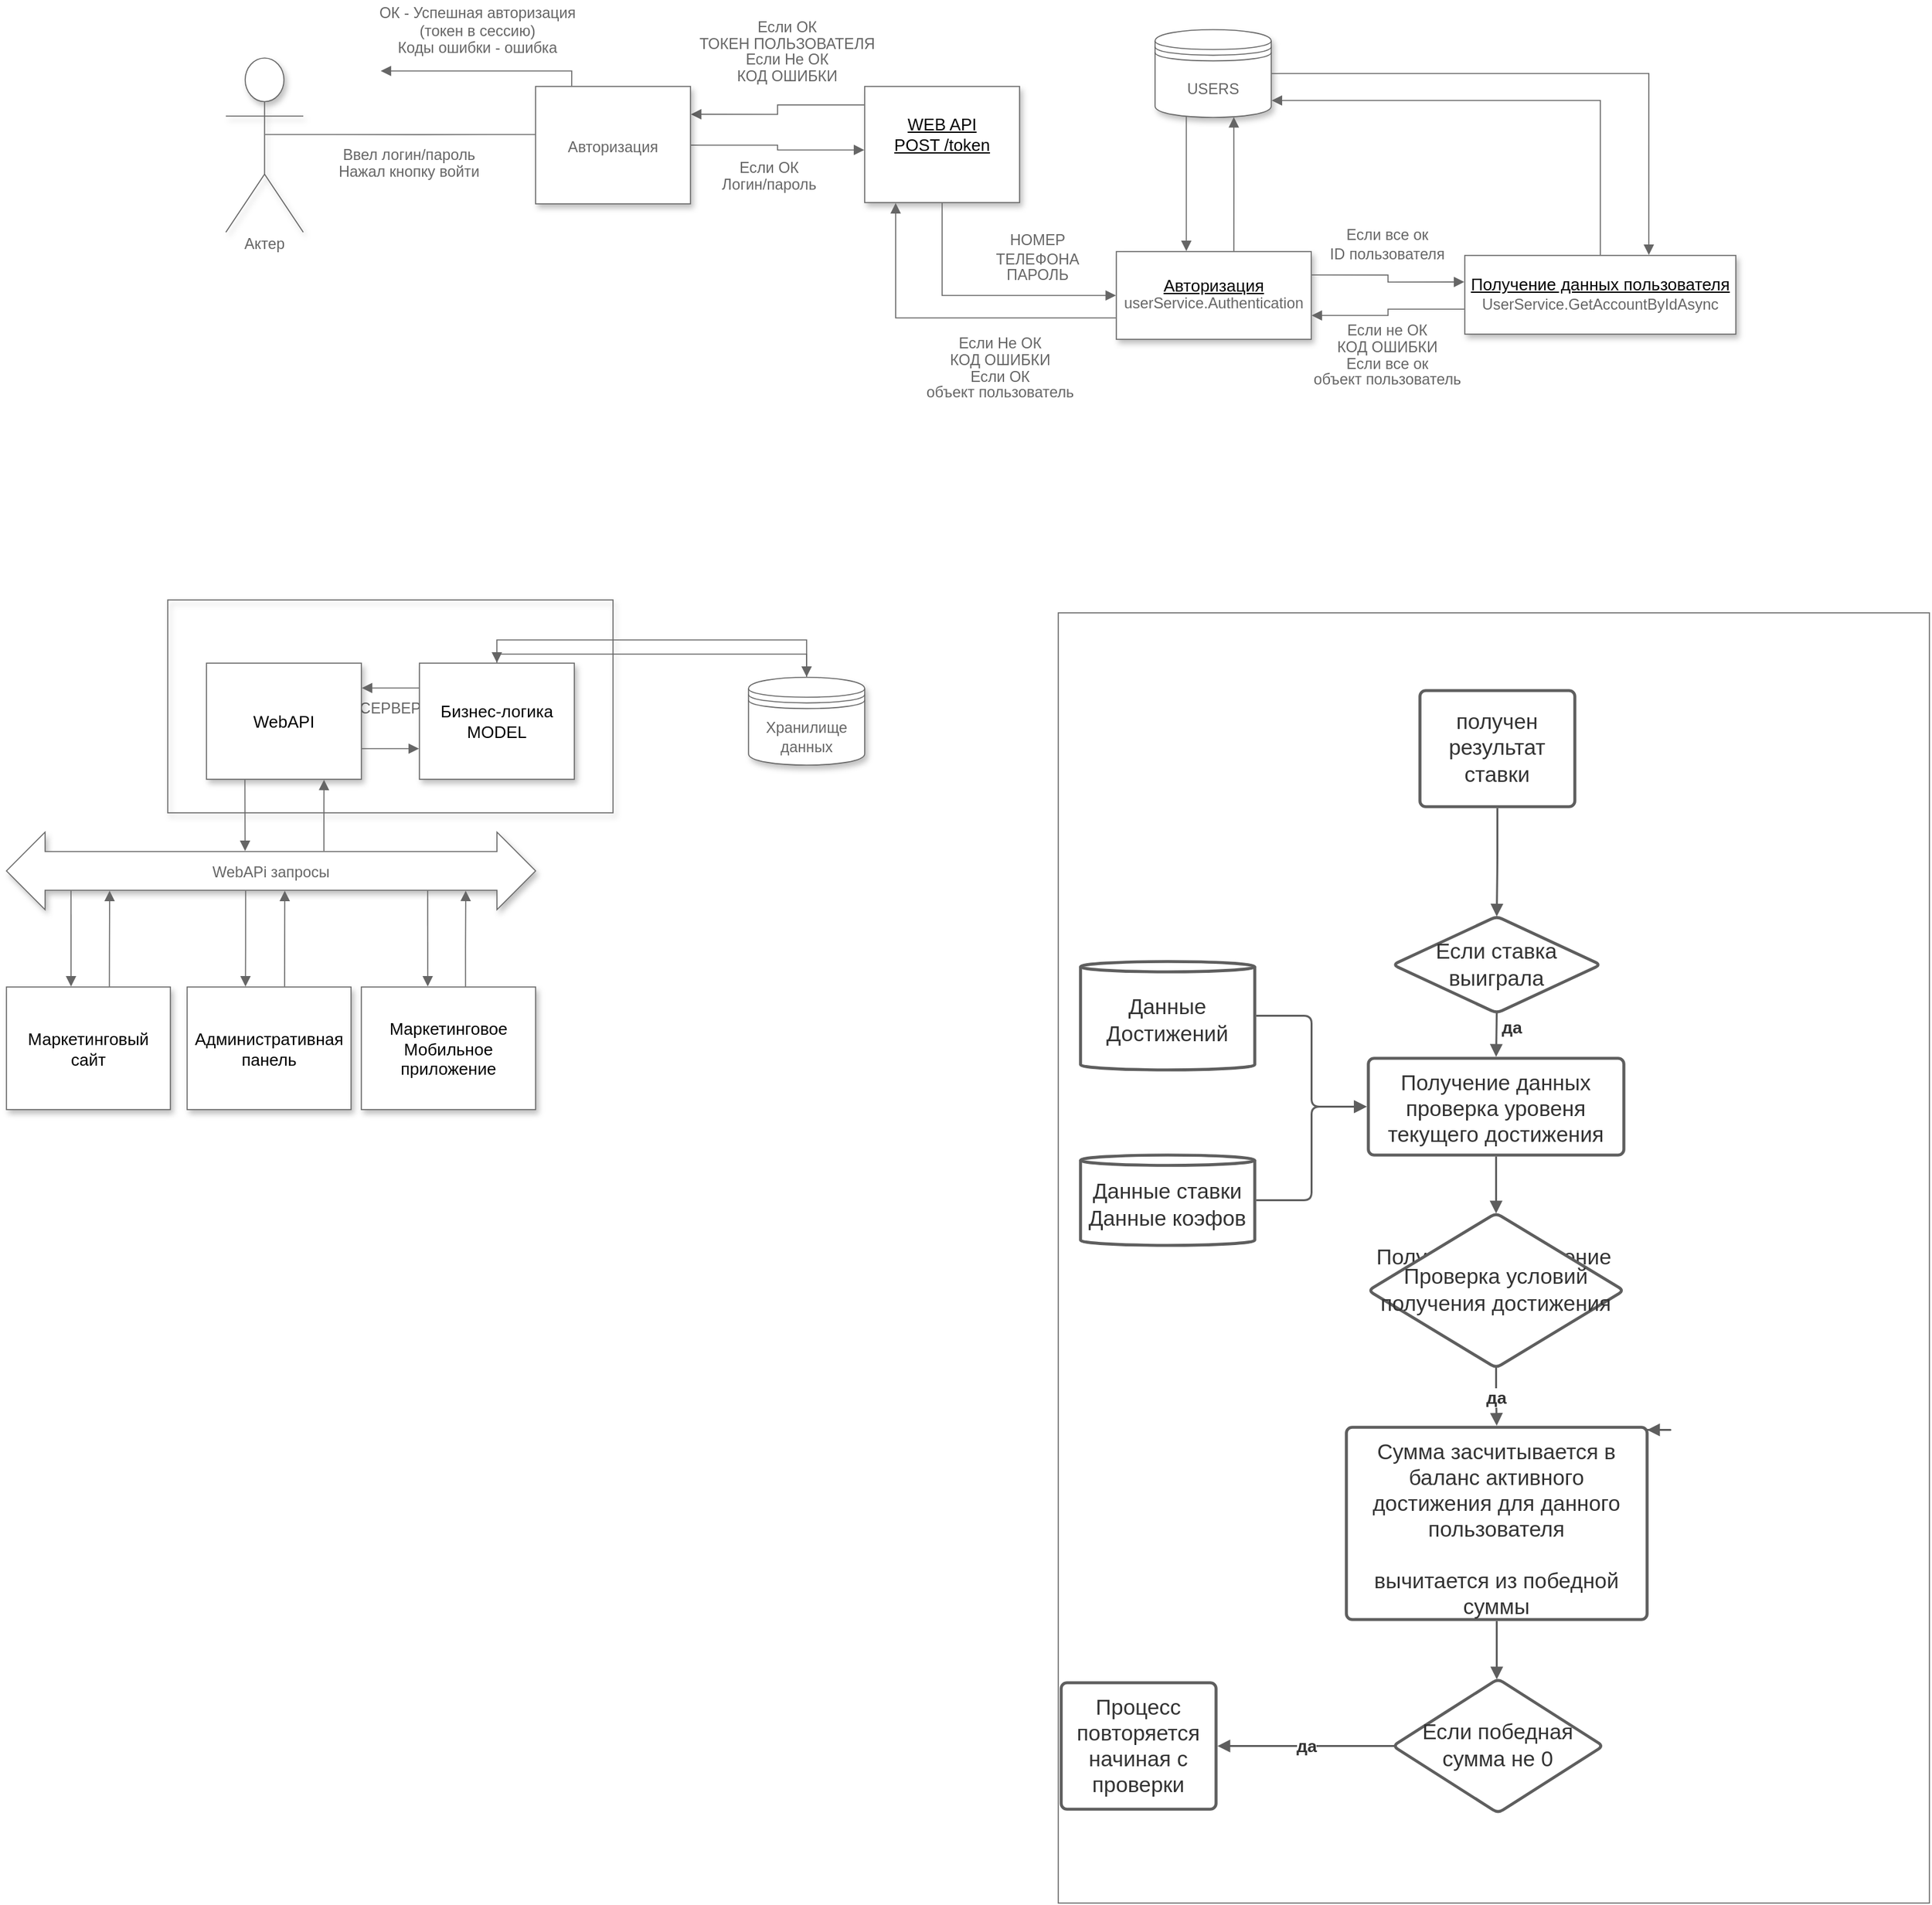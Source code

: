 <mxfile version="15.2.5" type="github">
  <diagram name="Page-1" id="e56a1550-8fbb-45ad-956c-1786394a9013">
    <mxGraphModel dx="3131" dy="2136" grid="1" gridSize="10" guides="1" tooltips="1" connect="1" arrows="1" fold="1" page="1" pageScale="1" pageWidth="1100" pageHeight="850" background="none" math="0" shadow="0">
      <root>
        <mxCell id="0" />
        <mxCell id="1" parent="0" />
        <UserObject label="&lt;div style=&quot;display: flex; justify-content: center; text-align: center; align-items: baseline; font-size: 0; line-height: 1.25;margin-left: 8.4px;margin-right: 8.4px;margin-top: 2.4px;margin-top: -2px;&quot;&gt;&lt;span&gt;&lt;span style=&quot;font-size:11.7px;color:#666666;&quot;&gt;Если Не ОК&#xa;&lt;/span&gt;&lt;/span&gt;&lt;/div&gt;&lt;div style=&quot;display: flex; justify-content: center; text-align: center; align-items: baseline; font-size: 0; line-height: 1.25;margin-left: 8.4px;margin-right: 8.4px;margin-top: 2.4px;margin-top: -2px;&quot;&gt;&lt;span&gt;&lt;span style=&quot;font-size:11.7px;color:#666666;&quot;&gt;КОД ОШИБКИ&#xa;&lt;/span&gt;&lt;/span&gt;&lt;/div&gt;&lt;div style=&quot;display: flex; justify-content: center; text-align: center; align-items: baseline; font-size: 0; line-height: 1.25;margin-left: 8.4px;margin-right: 8.4px;margin-top: 2.4px;margin-top: -2px;&quot;&gt;&lt;span&gt;&lt;span style=&quot;font-size:11.7px;color:#666666;&quot;&gt;Если ОК &#xa;&lt;/span&gt;&lt;/span&gt;&lt;/div&gt;&lt;div style=&quot;display: flex; justify-content: center; text-align: center; align-items: baseline; font-size: 0; line-height: 1.25;margin-left: 8.4px;margin-right: 8.4px;margin-top: 2.4px;margin-top: -2px;&quot;&gt;&lt;span&gt;&lt;span style=&quot;font-size:11.7px;color:#666666;&quot;&gt;объект пользователь&lt;/span&gt;&lt;/span&gt;&lt;/div&gt;" lucidchartObjectId="HlQ9ipftgWby" id="YhvCJjBzjVNLEgMiFSRw-1">
          <mxCell style="html=1;overflow=block;blockSpacing=1;whiteSpace=wrap;strokeColor=none;fillColor=none;whiteSpace=wrap;fontSize=13;spacing=0;strokeWidth=1.5;" vertex="1" parent="1">
            <mxGeometry x="15" y="-215" width="180" height="72" as="geometry" />
          </mxCell>
        </UserObject>
        <UserObject label="&lt;div style=&quot;display: flex; justify-content: center; text-align: center; align-items: baseline; font-size: 0; line-height: 1.25;margin-left: 8.4px;margin-right: 8.4px;margin-top: 2.4px;margin-top: -2px;&quot;&gt;&lt;span&gt;&lt;span style=&quot;font-size:11.7px;color:#666666;&quot;&gt;Если не ОК&#xa;&lt;/span&gt;&lt;/span&gt;&lt;/div&gt;&lt;div style=&quot;display: flex; justify-content: center; text-align: center; align-items: baseline; font-size: 0; line-height: 1.25;margin-left: 8.4px;margin-right: 8.4px;margin-top: 2.4px;margin-top: -2px;&quot;&gt;&lt;span&gt;&lt;span style=&quot;font-size:11.7px;color:#666666;&quot;&gt;КОД ОШИБКИ&#xa;&lt;/span&gt;&lt;/span&gt;&lt;/div&gt;&lt;div style=&quot;display: flex; justify-content: center; text-align: center; align-items: baseline; font-size: 0; line-height: 1.25;margin-left: 8.4px;margin-right: 8.4px;margin-top: 2.4px;margin-top: -2px;&quot;&gt;&lt;span&gt;&lt;span style=&quot;font-size:11.7px;color:#666666;&quot;&gt;Если все ок&#xa;&lt;/span&gt;&lt;/span&gt;&lt;/div&gt;&lt;div style=&quot;display: flex; justify-content: center; text-align: center; align-items: baseline; font-size: 0; line-height: 1.25;margin-left: 8.4px;margin-right: 8.4px;margin-top: 2.4px;margin-top: -2px;&quot;&gt;&lt;span&gt;&lt;span style=&quot;font-size:11.7px;color:#666666;&quot;&gt;объект пользователь&lt;/span&gt;&lt;/span&gt;&lt;/div&gt;" lucidchartObjectId="blQ9tQTyUcW0" id="YhvCJjBzjVNLEgMiFSRw-2">
          <mxCell style="html=1;overflow=block;blockSpacing=1;whiteSpace=wrap;strokeColor=none;fillColor=none;whiteSpace=wrap;fontSize=13;spacing=0;strokeWidth=1.5;" vertex="1" parent="1">
            <mxGeometry x="315" y="-225" width="180" height="72" as="geometry" />
          </mxCell>
        </UserObject>
        <UserObject label="&lt;div style=&quot;display: flex; justify-content: center; text-align: center; align-items: baseline; font-size: 0; line-height: 1.25;margin-left: 8.4px;margin-right: 8.4px;margin-top: 2.4px;margin-top: -2px;&quot;&gt;&lt;span&gt;&lt;span style=&quot;font-size:11.7px;color:#666666;&quot;&gt;НОМЕР ТЕЛЕФОНА&#xa;&lt;/span&gt;&lt;/span&gt;&lt;/div&gt;&lt;div style=&quot;display: flex; justify-content: center; text-align: center; align-items: baseline; font-size: 0; line-height: 1.25;margin-left: 8.4px;margin-right: 8.4px;margin-top: 2.4px;margin-top: -2px;&quot;&gt;&lt;span&gt;&lt;span style=&quot;font-size:11.7px;color:#666666;&quot;&gt;ПАРОЛЬ&lt;/span&gt;&lt;/span&gt;&lt;/div&gt;" lucidchartObjectId="JmQ9jNub2pzT" id="YhvCJjBzjVNLEgMiFSRw-3">
          <mxCell style="html=1;overflow=block;blockSpacing=1;whiteSpace=wrap;strokeColor=none;fillColor=none;whiteSpace=wrap;fontSize=13;spacing=0;strokeWidth=1.5;" vertex="1" parent="1">
            <mxGeometry x="73" y="-285" width="122" height="37" as="geometry" />
          </mxCell>
        </UserObject>
        <UserObject label="Если все ок&#xa;ID пользователя" lucidchartObjectId="~8P90rLl7rP_" id="YhvCJjBzjVNLEgMiFSRw-4">
          <mxCell style="html=1;overflow=block;blockSpacing=1;whiteSpace=wrap;strokeColor=none;fillColor=none;whiteSpace=wrap;fontSize=11.7;fontColor=#666666;align=center;spacingLeft=8.4;spacingRight=8.4;spacingTop=2.4;spacing=0;strokeWidth=1.5;" vertex="1" parent="1">
            <mxGeometry x="315" y="-300" width="180" height="45" as="geometry" />
          </mxCell>
        </UserObject>
        <UserObject label="&lt;div style=&quot;display: flex; justify-content: center; text-align: center; align-items: baseline; font-size: 0; line-height: 1.25;margin-left: 8.4px;margin-right: 8.4px;margin-top: 2.4px;margin-top: -2px;&quot;&gt;&lt;span&gt;&lt;span style=&quot;font-size:11.7px;color:#666666;&quot;&gt;Если ОК&#xa;&lt;/span&gt;&lt;/span&gt;&lt;/div&gt;&lt;div style=&quot;display: flex; justify-content: center; text-align: center; align-items: baseline; font-size: 0; line-height: 1.25;margin-left: 8.4px;margin-right: 8.4px;margin-top: 2.4px;margin-top: -2px;&quot;&gt;&lt;span&gt;&lt;span style=&quot;font-size:11.7px;color:#666666;&quot;&gt;Логин/пароль &lt;/span&gt;&lt;/span&gt;&lt;/div&gt;" lucidchartObjectId="JqQ9wArvGA-J" id="YhvCJjBzjVNLEgMiFSRw-5">
          <mxCell style="html=1;overflow=block;blockSpacing=1;whiteSpace=wrap;strokeColor=none;fillColor=none;whiteSpace=wrap;fontSize=13;spacing=0;strokeWidth=1.5;" vertex="1" parent="1">
            <mxGeometry x="-164" y="-351" width="180" height="45" as="geometry" />
          </mxCell>
        </UserObject>
        <UserObject label="&lt;div style=&quot;display: flex; justify-content: center; text-align: center; align-items: baseline; font-size: 0; line-height: 1.25;margin-left: 8.4px;margin-right: 8.4px;margin-top: 2.4px;margin-top: -2px;&quot;&gt;&lt;span&gt;&lt;span style=&quot;font-size:11.7px;color:#666666;&quot;&gt;Ввел логин/пароль&#xa;&lt;/span&gt;&lt;/span&gt;&lt;/div&gt;&lt;div style=&quot;display: flex; justify-content: center; text-align: center; align-items: baseline; font-size: 0; line-height: 1.25;margin-left: 8.4px;margin-right: 8.4px;margin-top: 2.4px;margin-top: -2px;&quot;&gt;&lt;span&gt;&lt;span style=&quot;font-size:11.7px;color:#666666;&quot;&gt;Нажал кнопку войти&lt;/span&gt;&lt;/span&gt;&lt;/div&gt;" lucidchartObjectId="0pQ90I7_PnZQ" id="YhvCJjBzjVNLEgMiFSRw-6">
          <mxCell style="html=1;overflow=block;blockSpacing=1;whiteSpace=wrap;strokeColor=none;fillColor=none;whiteSpace=wrap;fontSize=13;spacing=0;strokeWidth=1.5;" vertex="1" parent="1">
            <mxGeometry x="-443" y="-361" width="180" height="45" as="geometry" />
          </mxCell>
        </UserObject>
        <UserObject label="&lt;div style=&quot;display: flex; justify-content: center; text-align: center; align-items: baseline; font-size: 0; line-height: 1.25;margin-left: 8.4px;margin-right: 8.4px;margin-top: 2.4px;margin-top: -2px;&quot;&gt;&lt;span&gt;&lt;span style=&quot;font-size:11.7px;color:#666666;&quot;&gt;ОК - Успешная авторизация (токен в сессию)&#xa;&lt;/span&gt;&lt;/span&gt;&lt;/div&gt;&lt;div style=&quot;display: flex; justify-content: center; text-align: center; align-items: baseline; font-size: 0; line-height: 1.25;margin-left: 8.4px;margin-right: 8.4px;margin-top: 2.4px;margin-top: -2px;&quot;&gt;&lt;span&gt;&lt;span style=&quot;font-size:11.7px;color:#666666;&quot;&gt;Коды ошибки - ошибка &#xa;&lt;/span&gt;&lt;/span&gt;&lt;/div&gt;&lt;div style=&quot;display: flex; justify-content: center; text-align: center; align-items: baseline; font-size: 0; line-height: 1.25;margin-left: 8.4px;margin-right: 8.4px;margin-top: 2.4px;margin-top: -2px;&quot;&gt;&lt;span&gt;&lt;/span&gt;&lt;/div&gt;" lucidchartObjectId="orQ9M1kTqErf" id="YhvCJjBzjVNLEgMiFSRw-7">
          <mxCell style="html=1;overflow=block;blockSpacing=1;whiteSpace=wrap;strokeColor=none;fillColor=none;whiteSpace=wrap;fontSize=13;spacing=0;strokeWidth=1.5;" vertex="1" parent="1">
            <mxGeometry x="-390" y="-465" width="180" height="45" as="geometry" />
          </mxCell>
        </UserObject>
        <UserObject label="&lt;div style=&quot;display: flex; justify-content: center; text-align: center; align-items: baseline; font-size: 0; line-height: 1.25;margin-left: 8.4px;margin-right: 8.4px;margin-top: 2.4px;margin-top: -2px;&quot;&gt;&lt;span&gt;&lt;span style=&quot;font-size:11.7px;color:#666666;&quot;&gt;Если ОК&#xa;&lt;/span&gt;&lt;/span&gt;&lt;/div&gt;&lt;div style=&quot;display: flex; justify-content: center; text-align: center; align-items: baseline; font-size: 0; line-height: 1.25;margin-top: -2px;&quot;&gt;&lt;span&gt;&lt;span style=&quot;font-size:11.7px;color:#666666;&quot;&gt;ТОКЕН ПОЛЬЗОВАТЕЛЯ&#xa;&lt;/span&gt;&lt;/span&gt;&lt;/div&gt;&lt;div style=&quot;display: flex; justify-content: center; text-align: center; align-items: baseline; font-size: 0; line-height: 1.25;margin-left: 8.4px;margin-right: 8.4px;margin-top: 2.4px;margin-top: -2px;&quot;&gt;&lt;span&gt;&lt;span style=&quot;font-size:11.7px;color:#666666;&quot;&gt;Если Не ОК&#xa;&lt;/span&gt;&lt;/span&gt;&lt;/div&gt;&lt;div style=&quot;display: flex; justify-content: center; text-align: center; align-items: baseline; font-size: 0; line-height: 1.25;margin-left: 8.4px;margin-right: 8.4px;margin-top: 2.4px;margin-top: -2px;&quot;&gt;&lt;span&gt;&lt;span style=&quot;font-size:11.7px;color:#666666;&quot;&gt;КОД ОШИБКИ&lt;/span&gt;&lt;/span&gt;&lt;/div&gt;" lucidchartObjectId="6nQ9CYhe8kuj" id="YhvCJjBzjVNLEgMiFSRw-8">
          <mxCell style="html=1;overflow=block;blockSpacing=1;whiteSpace=wrap;strokeColor=none;fillColor=none;whiteSpace=wrap;fontSize=13;spacing=0;strokeWidth=1.5;" vertex="1" parent="1">
            <mxGeometry x="-150" y="-450" width="180" height="45" as="geometry" />
          </mxCell>
        </UserObject>
        <UserObject label="WEB API&#xa;POST /token&#xa;" lucidchartObjectId="U0O93M48.a1t" id="YhvCJjBzjVNLEgMiFSRw-9">
          <mxCell style="html=1;overflow=block;blockSpacing=1;whiteSpace=wrap;;whiteSpace=wrap;fontSize=13;fontStyle=4;spacing=3.8;strokeColor=#666666;strokeOpacity=100;fillOpacity=100;shadow=1;fillColor=#ffffff;strokeWidth=0.8;" vertex="1" parent="1">
            <mxGeometry y="-398" width="120" height="90" as="geometry" />
          </mxCell>
        </UserObject>
        <UserObject label="&lt;div style=&quot;display: flex; justify-content: center; text-align: center; align-items: baseline; font-size: 0; line-height: 1.25;margin-top: -2px;&quot;&gt;&lt;span&gt;&lt;span style=&quot;font-size:13px;text-decoration: underline;&quot;&gt;Авторизация&#xa;&lt;/span&gt;&lt;/span&gt;&lt;/div&gt;&lt;div style=&quot;display: flex; justify-content: center; text-align: center; align-items: baseline; font-size: 0; line-height: 1.25;margin-left: 8.4px;margin-right: 8.4px;margin-top: 2.4px;margin-top: -2px;&quot;&gt;&lt;span&gt;&lt;span style=&quot;font-size:11.7px;color:#666666;&quot;&gt;userService.Authentication&lt;/span&gt;&lt;/span&gt;&lt;/div&gt;" lucidchartObjectId="00O9CokYENJG" id="YhvCJjBzjVNLEgMiFSRw-10">
          <mxCell style="html=1;overflow=block;blockSpacing=1;whiteSpace=wrap;;whiteSpace=wrap;fontSize=13;spacing=3.8;strokeColor=#666666;strokeOpacity=100;fillOpacity=100;shadow=1;fillColor=#ffffff;strokeWidth=0.8;" vertex="1" parent="1">
            <mxGeometry x="195" y="-270" width="151" height="68" as="geometry" />
          </mxCell>
        </UserObject>
        <UserObject label="&lt;div style=&quot;display: flex; justify-content: center; text-align: center; align-items: baseline; font-size: 0; line-height: 1.25;margin-top: -2px;&quot;&gt;&lt;span&gt;&lt;span style=&quot;font-size:13px;text-decoration: underline;&quot;&gt;Получение данных пользователя&#xa;&lt;/span&gt;&lt;span style=&quot;font-size:11.7px;color:#666666;&quot;&gt;UserService.GetAccountByIdAsync&lt;/span&gt;&lt;/span&gt;&lt;/div&gt;" lucidchartObjectId="90O9BHYe4tX_" id="YhvCJjBzjVNLEgMiFSRw-11">
          <mxCell style="html=1;overflow=block;blockSpacing=1;whiteSpace=wrap;;whiteSpace=wrap;fontSize=13;spacing=3.8;strokeColor=#666666;strokeOpacity=100;fillOpacity=100;shadow=1;fillColor=#ffffff;strokeWidth=0.8;" vertex="1" parent="1">
            <mxGeometry x="465" y="-267" width="210" height="61" as="geometry" />
          </mxCell>
        </UserObject>
        <UserObject label="USERS" lucidchartObjectId="f1O9dfffWRZV" id="YhvCJjBzjVNLEgMiFSRw-12">
          <mxCell style="html=1;overflow=block;blockSpacing=1;whiteSpace=wrap;shape=datastore;whiteSpace=wrap;fontSize=11.7;fontColor=#666666;align=center;spacingLeft=8.4;spacingRight=8.4;spacingTop=2.4;spacing=0;strokeColor=#666666;strokeOpacity=100;fillOpacity=100;shadow=1;fillColor=#ffffff;strokeWidth=0.8;" vertex="1" parent="1">
            <mxGeometry x="225" y="-442" width="90" height="68" as="geometry" />
          </mxCell>
        </UserObject>
        <UserObject label="" lucidchartObjectId="C1O90y_UgVEB" id="YhvCJjBzjVNLEgMiFSRw-13">
          <mxCell style="html=1;jettySize=18;whiteSpace=wrap;overflow=block;blockSpacing=1;fontSize=13;strokeColor=#666666;strokeOpacity=100;strokeWidth=0.8;rounded=1;arcSize=0;edgeStyle=orthogonalEdgeStyle;startArrow=block;startFill=1;;endArrow=none;;exitX=-0.003;exitY=0.547;exitPerimeter=0;entryX=1.003;entryY=0.5;entryPerimeter=0;" edge="1" parent="1" source="YhvCJjBzjVNLEgMiFSRw-9" target="YhvCJjBzjVNLEgMiFSRw-16">
            <mxGeometry width="100" height="100" relative="1" as="geometry">
              <Array as="points" />
            </mxGeometry>
          </mxCell>
        </UserObject>
        <UserObject label="" lucidchartObjectId="a2O9_BN1np-w" id="YhvCJjBzjVNLEgMiFSRw-14">
          <mxCell style="html=1;jettySize=18;whiteSpace=wrap;overflow=block;blockSpacing=1;fontSize=13;strokeColor=#666666;strokeOpacity=100;strokeWidth=0.8;rounded=1;arcSize=0;edgeStyle=orthogonalEdgeStyle;startArrow=none;;endArrow=block;endFill=1;;exitX=-0.002;exitY=0.756;exitPerimeter=0;entryX=0.2;entryY=1.004;entryPerimeter=0;" edge="1" parent="1" source="YhvCJjBzjVNLEgMiFSRw-10" target="YhvCJjBzjVNLEgMiFSRw-9">
            <mxGeometry width="100" height="100" relative="1" as="geometry">
              <Array as="points" />
            </mxGeometry>
          </mxCell>
        </UserObject>
        <UserObject label="" lucidchartObjectId="c2O9wPCn3.TM" id="YhvCJjBzjVNLEgMiFSRw-15">
          <mxCell style="html=1;jettySize=18;whiteSpace=wrap;overflow=block;blockSpacing=1;fontSize=13;strokeColor=#666666;strokeOpacity=100;strokeWidth=0.8;rounded=1;arcSize=0;edgeStyle=orthogonalEdgeStyle;startArrow=none;;endArrow=block;endFill=1;;exitX=-0.003;exitY=0.159;exitPerimeter=0;entryX=1.003;entryY=0.237;entryPerimeter=0;" edge="1" parent="1" source="YhvCJjBzjVNLEgMiFSRw-9" target="YhvCJjBzjVNLEgMiFSRw-16">
            <mxGeometry width="100" height="100" relative="1" as="geometry">
              <Array as="points" />
            </mxGeometry>
          </mxCell>
        </UserObject>
        <mxCell id="YhvCJjBzjVNLEgMiFSRw-16" value="Авторизация" style="html=1;overflow=block;blockSpacing=1;whiteSpace=wrap;align=center;whiteSpace=wrap;fontSize=11.7;fontColor=#666666;align=center;spacingLeft=8.4;spacingRight=8.4;spacingTop=2.4;whiteSpace=wrap;spacing=0;strokeColor=#666666;strokeOpacity=100;fillOpacity=100;shadow=1;fillColor=#ffffff;strokeWidth=0.8;" vertex="1" parent="1">
          <mxGeometry x="-255" y="-398" width="120" height="91" as="geometry" />
        </mxCell>
        <UserObject label="Актер" lucidchartObjectId="t2O9qo1.KGfO" id="YhvCJjBzjVNLEgMiFSRw-17">
          <mxCell style="html=1;overflow=block;blockSpacing=1;whiteSpace=wrap;shape=umlActor;labelPosition=center;verticalLabelPosition=bottom;verticalAlign=top;whiteSpace=nowrap;whiteSpace=wrap;fontSize=11.7;fontColor=#666666;align=center;spacingLeft=8.4;spacingRight=8.4;spacingTop=2.4;spacing=0;strokeColor=#666666;strokeOpacity=100;fillOpacity=100;shadow=1;fillColor=#ffffff;strokeWidth=0.8;" vertex="1" parent="1">
            <mxGeometry x="-495" y="-420" width="60" height="135" as="geometry" />
          </mxCell>
        </UserObject>
        <UserObject label="" lucidchartObjectId="v2O93ubhR-aW" id="YhvCJjBzjVNLEgMiFSRw-18">
          <mxCell style="html=1;jettySize=18;whiteSpace=wrap;overflow=block;blockSpacing=1;fontSize=13;strokeColor=#666666;strokeOpacity=100;strokeWidth=0.8;rounded=1;arcSize=0;edgeStyle=orthogonalEdgeStyle;startArrow=none;;endArrow=none;;exitX=0.506;exitY=0.439;exitPerimeter=0;entryX=-0.003;entryY=0.409;entryPerimeter=0;" edge="1" parent="1" source="YhvCJjBzjVNLEgMiFSRw-17" target="YhvCJjBzjVNLEgMiFSRw-16">
            <mxGeometry width="100" height="100" relative="1" as="geometry">
              <Array as="points" />
            </mxGeometry>
          </mxCell>
        </UserObject>
        <UserObject label="" lucidchartObjectId="~7P9BcUDcR.v" id="YhvCJjBzjVNLEgMiFSRw-19">
          <mxCell style="html=1;jettySize=18;whiteSpace=wrap;overflow=block;blockSpacing=1;fontSize=13;strokeColor=#666666;strokeOpacity=100;strokeWidth=0.8;rounded=1;arcSize=0;edgeStyle=orthogonalEdgeStyle;startArrow=none;;endArrow=block;endFill=1;;exitX=1.002;exitY=0.267;exitPerimeter=0;entryX=-0.002;entryY=0.337;entryPerimeter=0;" edge="1" parent="1" source="YhvCJjBzjVNLEgMiFSRw-10" target="YhvCJjBzjVNLEgMiFSRw-11">
            <mxGeometry width="100" height="100" relative="1" as="geometry">
              <Array as="points" />
            </mxGeometry>
          </mxCell>
        </UserObject>
        <UserObject label="" lucidchartObjectId="6kQ92vz81Jxd" id="YhvCJjBzjVNLEgMiFSRw-20">
          <mxCell style="html=1;jettySize=18;whiteSpace=wrap;overflow=block;blockSpacing=1;fontSize=13;strokeColor=#666666;strokeOpacity=100;strokeWidth=0.8;rounded=1;arcSize=0;edgeStyle=orthogonalEdgeStyle;startArrow=none;;endArrow=block;endFill=1;;exitX=-0.002;exitY=0.682;exitPerimeter=0;entryX=1.002;entryY=0.728;entryPerimeter=0;" edge="1" parent="1" source="YhvCJjBzjVNLEgMiFSRw-11" target="YhvCJjBzjVNLEgMiFSRw-10">
            <mxGeometry width="100" height="100" relative="1" as="geometry">
              <Array as="points" />
            </mxGeometry>
          </mxCell>
        </UserObject>
        <UserObject label="" lucidchartObjectId="jnQ9_9ecCXIc" id="YhvCJjBzjVNLEgMiFSRw-21">
          <mxCell style="html=1;jettySize=18;whiteSpace=wrap;overflow=block;blockSpacing=1;fontSize=13;strokeColor=#666666;strokeOpacity=100;strokeWidth=0.8;rounded=1;arcSize=0;edgeStyle=orthogonalEdgeStyle;startArrow=none;;endArrow=block;endFill=1;;exitX=0.5;exitY=1.004;exitPerimeter=0;entryX=-0.002;entryY=0.5;entryPerimeter=0;" edge="1" parent="1" source="YhvCJjBzjVNLEgMiFSRw-9" target="YhvCJjBzjVNLEgMiFSRw-10">
            <mxGeometry width="100" height="100" relative="1" as="geometry">
              <Array as="points" />
            </mxGeometry>
          </mxCell>
        </UserObject>
        <UserObject label="" lucidchartObjectId="unQ9Vbs9OV~y" id="YhvCJjBzjVNLEgMiFSRw-22">
          <mxCell style="html=1;jettySize=18;whiteSpace=wrap;overflow=block;blockSpacing=1;fontSize=13;strokeColor=#666666;strokeOpacity=100;strokeWidth=0.8;rounded=1;arcSize=0;edgeStyle=orthogonalEdgeStyle;startArrow=none;;endArrow=block;endFill=1;;exitX=0.603;exitY=-0.006;exitPerimeter=0;entryX=0.678;entryY=0.996;entryPerimeter=0;" edge="1" parent="1" source="YhvCJjBzjVNLEgMiFSRw-10" target="YhvCJjBzjVNLEgMiFSRw-12">
            <mxGeometry width="100" height="100" relative="1" as="geometry">
              <Array as="points" />
            </mxGeometry>
          </mxCell>
        </UserObject>
        <UserObject label="" lucidchartObjectId="wnQ9dipaXpbl" id="YhvCJjBzjVNLEgMiFSRw-23">
          <mxCell style="html=1;jettySize=18;whiteSpace=wrap;overflow=block;blockSpacing=1;fontSize=13;strokeColor=#666666;strokeOpacity=100;strokeWidth=0.8;rounded=1;arcSize=0;edgeStyle=orthogonalEdgeStyle;startArrow=none;;endArrow=block;endFill=1;;exitX=0.269;exitY=0.99;exitPerimeter=0;entryX=0.359;entryY=-0.006;entryPerimeter=0;" edge="1" parent="1" source="YhvCJjBzjVNLEgMiFSRw-12" target="YhvCJjBzjVNLEgMiFSRw-10">
            <mxGeometry width="100" height="100" relative="1" as="geometry">
              <Array as="points" />
            </mxGeometry>
          </mxCell>
        </UserObject>
        <UserObject label="" lucidchartObjectId="4qQ9gP.ru7lR" id="YhvCJjBzjVNLEgMiFSRw-24">
          <mxCell style="html=1;jettySize=18;whiteSpace=wrap;overflow=block;blockSpacing=1;fontSize=13;strokeColor=#666666;strokeOpacity=100;strokeWidth=0.8;rounded=1;arcSize=0;edgeStyle=orthogonalEdgeStyle;startArrow=none;;endArrow=block;endFill=1;;exitX=0.233;exitY=-0.004;exitPerimeter=0;" edge="1" parent="1" source="YhvCJjBzjVNLEgMiFSRw-16">
            <mxGeometry width="100" height="100" relative="1" as="geometry">
              <Array as="points">
                <mxPoint x="-227" y="-410" />
                <mxPoint x="-375" y="-410" />
              </Array>
              <mxPoint x="-375" y="-410" as="targetPoint" />
            </mxGeometry>
          </mxCell>
        </UserObject>
        <UserObject label="" lucidchartObjectId="GwQ9v53DBWJ8" id="YhvCJjBzjVNLEgMiFSRw-25">
          <mxCell style="html=1;jettySize=18;whiteSpace=wrap;overflow=block;blockSpacing=1;fontSize=13;strokeColor=#666666;strokeOpacity=100;strokeWidth=0.8;rounded=1;arcSize=0;edgeStyle=orthogonalEdgeStyle;startArrow=none;;endArrow=block;endFill=1;;exitX=0.5;exitY=-0.006;exitPerimeter=0;entryX=1.004;entryY=0.807;entryPerimeter=0;" edge="1" parent="1" source="YhvCJjBzjVNLEgMiFSRw-11" target="YhvCJjBzjVNLEgMiFSRw-12">
            <mxGeometry width="100" height="100" relative="1" as="geometry">
              <Array as="points" />
            </mxGeometry>
          </mxCell>
        </UserObject>
        <UserObject label="" lucidchartObjectId="JwQ96zxoqP0w" id="YhvCJjBzjVNLEgMiFSRw-26">
          <mxCell style="html=1;jettySize=18;whiteSpace=wrap;overflow=block;blockSpacing=1;fontSize=13;strokeColor=#666666;strokeOpacity=100;strokeWidth=0.8;rounded=1;arcSize=0;edgeStyle=orthogonalEdgeStyle;startArrow=none;;endArrow=block;endFill=1;;exitX=1.004;exitY=0.5;exitPerimeter=0;entryX=0.679;entryY=-0.006;entryPerimeter=0;" edge="1" parent="1" source="YhvCJjBzjVNLEgMiFSRw-12" target="YhvCJjBzjVNLEgMiFSRw-11">
            <mxGeometry width="100" height="100" relative="1" as="geometry">
              <Array as="points" />
            </mxGeometry>
          </mxCell>
        </UserObject>
        <UserObject label="СЕРВЕР" lucidchartObjectId="Gu18xkAL6H_H" id="YhvCJjBzjVNLEgMiFSRw-27">
          <mxCell style="html=1;overflow=block;blockSpacing=1;whiteSpace=wrap;whiteSpace=wrap;fontSize=11.7;fontColor=#666666;align=center;spacingLeft=8.4;spacingRight=8.4;spacingTop=2.4;spacing=0;strokeColor=#666666;strokeOpacity=100;fillOpacity=0;shadow=1;fillColor=#000000;strokeWidth=0.8;" vertex="1" parent="1">
            <mxGeometry x="-540" width="345" height="165" as="geometry" />
          </mxCell>
        </UserObject>
        <UserObject label="Хранилище данных" lucidchartObjectId=".s188MCXVXkh" id="YhvCJjBzjVNLEgMiFSRw-28">
          <mxCell style="html=1;overflow=block;blockSpacing=1;whiteSpace=wrap;shape=datastore;whiteSpace=wrap;fontSize=11.7;fontColor=#666666;align=center;spacingLeft=8.4;spacingRight=8.4;spacingTop=2.4;spacing=0;strokeColor=#666666;strokeOpacity=100;fillOpacity=100;shadow=1;fillColor=#ffffff;strokeWidth=0.8;" vertex="1" parent="1">
            <mxGeometry x="-90" y="60" width="90" height="68" as="geometry" />
          </mxCell>
        </UserObject>
        <mxCell id="YhvCJjBzjVNLEgMiFSRw-29" value="Бизнес-логика&#xa;MODEL" style="html=1;overflow=block;blockSpacing=1;whiteSpace=wrap;whiteSpace=wrap;fontSize=13;whiteSpace=wrap;spacing=3.8;strokeColor=#666666;strokeOpacity=100;fillOpacity=100;shadow=1;fillColor=#ffffff;strokeWidth=0.8;" vertex="1" parent="1">
          <mxGeometry x="-345" y="49" width="120" height="90" as="geometry" />
        </mxCell>
        <mxCell id="YhvCJjBzjVNLEgMiFSRw-30" value="WebAPI" style="html=1;overflow=block;blockSpacing=1;whiteSpace=wrap;whiteSpace=wrap;fontSize=13;whiteSpace=wrap;spacing=3.8;strokeColor=#666666;strokeOpacity=100;fillOpacity=100;shadow=1;fillColor=#ffffff;strokeWidth=0.8;" vertex="1" parent="1">
          <mxGeometry x="-510" y="49" width="120" height="90" as="geometry" />
        </mxCell>
        <UserObject label="" lucidchartObjectId="Tt182S_HQzhn" id="YhvCJjBzjVNLEgMiFSRw-31">
          <mxCell style="html=1;jettySize=18;whiteSpace=wrap;fontSize=13;strokeColor=#666666;strokeOpacity=100;strokeWidth=0.8;rounded=1;arcSize=0;edgeStyle=orthogonalEdgeStyle;startArrow=none;;endArrow=block;endFill=1;;exitX=-0.003;exitY=0.214;exitPerimeter=0;entryX=1.003;entryY=0.214;entryPerimeter=0;" edge="1" parent="1" source="YhvCJjBzjVNLEgMiFSRw-29" target="YhvCJjBzjVNLEgMiFSRw-30">
            <mxGeometry width="100" height="100" relative="1" as="geometry">
              <Array as="points" />
            </mxGeometry>
          </mxCell>
        </UserObject>
        <UserObject label="" lucidchartObjectId="Vt18ttf8H-t2" id="YhvCJjBzjVNLEgMiFSRw-32">
          <mxCell style="html=1;jettySize=18;whiteSpace=wrap;fontSize=13;strokeColor=#666666;strokeOpacity=100;strokeWidth=0.8;rounded=1;arcSize=0;edgeStyle=orthogonalEdgeStyle;startArrow=none;;endArrow=block;endFill=1;;exitX=1.003;exitY=0.736;exitPerimeter=0;entryX=-0.003;entryY=0.736;entryPerimeter=0;" edge="1" parent="1" source="YhvCJjBzjVNLEgMiFSRw-30" target="YhvCJjBzjVNLEgMiFSRw-29">
            <mxGeometry width="100" height="100" relative="1" as="geometry">
              <Array as="points" />
            </mxGeometry>
          </mxCell>
        </UserObject>
        <UserObject label="" lucidchartObjectId="Zt182muVImyx" id="YhvCJjBzjVNLEgMiFSRw-33">
          <mxCell style="html=1;jettySize=18;whiteSpace=wrap;fontSize=13;strokeColor=#666666;strokeOpacity=100;strokeWidth=0.8;rounded=1;arcSize=0;edgeStyle=orthogonalEdgeStyle;startArrow=none;;endArrow=block;endFill=1;;exitX=0.5;exitY=-0.004;exitPerimeter=0;entryX=0.5;entryY=-0.006;entryPerimeter=0;" edge="1" parent="1" source="YhvCJjBzjVNLEgMiFSRw-29" target="YhvCJjBzjVNLEgMiFSRw-28">
            <mxGeometry width="100" height="100" relative="1" as="geometry">
              <Array as="points" />
            </mxGeometry>
          </mxCell>
        </UserObject>
        <mxCell id="YhvCJjBzjVNLEgMiFSRw-34" value="Маркетинговый сайт" style="html=1;overflow=block;blockSpacing=1;whiteSpace=wrap;whiteSpace=wrap;fontSize=13;whiteSpace=wrap;spacing=3.8;strokeColor=#666666;strokeOpacity=100;fillOpacity=100;shadow=1;fillColor=#ffffff;strokeWidth=0.8;" vertex="1" parent="1">
          <mxGeometry x="-665" y="300" width="127" height="95" as="geometry" />
        </mxCell>
        <mxCell id="YhvCJjBzjVNLEgMiFSRw-35" value="Маркетинговое Мобильное приложение" style="html=1;overflow=block;blockSpacing=1;whiteSpace=wrap;whiteSpace=wrap;fontSize=13;whiteSpace=wrap;spacing=3.8;strokeColor=#666666;strokeOpacity=100;fillOpacity=100;shadow=1;fillColor=#ffffff;strokeWidth=0.8;" vertex="1" parent="1">
          <mxGeometry x="-390" y="300" width="135" height="95" as="geometry" />
        </mxCell>
        <mxCell id="YhvCJjBzjVNLEgMiFSRw-36" value="WebAPi запросы" style="shape=doubleArrow;arrowWidth=0.5;arrowSize=0.073;whiteSpace=wrap;fontSize=11.7;fontColor=#666666;align=center;spacingLeft=8.4;spacingRight=8.4;spacingTop=2.4;spacing=3.8;strokeColor=#666666;strokeOpacity=100;fillOpacity=100;shadow=1;fillColor=#ffffff;strokeWidth=0.8;html=1;" vertex="1" parent="1">
          <mxGeometry x="-665" y="180" width="410" height="60" as="geometry" />
        </mxCell>
        <UserObject label="" lucidchartObjectId="Ox18hifj5AkI" id="YhvCJjBzjVNLEgMiFSRw-37">
          <mxCell style="html=1;jettySize=18;whiteSpace=wrap;fontSize=13;strokeColor=#666666;strokeOpacity=100;strokeWidth=0.8;rounded=1;arcSize=0;edgeStyle=orthogonalEdgeStyle;startArrow=none;;endArrow=block;endFill=1;;exitX=0.5;exitY=-0.006;exitPerimeter=0;entryX=0.5;entryY=-0.004;entryPerimeter=0;" edge="1" parent="1" source="YhvCJjBzjVNLEgMiFSRw-28" target="YhvCJjBzjVNLEgMiFSRw-29">
            <mxGeometry width="100" height="100" relative="1" as="geometry">
              <Array as="points" />
            </mxGeometry>
          </mxCell>
        </UserObject>
        <mxCell id="YhvCJjBzjVNLEgMiFSRw-38" value="Административная панель" style="html=1;overflow=block;blockSpacing=1;whiteSpace=wrap;whiteSpace=wrap;fontSize=13;whiteSpace=wrap;spacing=3.8;strokeColor=#666666;strokeOpacity=100;fillOpacity=100;shadow=1;fillColor=#ffffff;strokeWidth=0.8;" vertex="1" parent="1">
          <mxGeometry x="-525" y="300" width="127" height="95" as="geometry" />
        </mxCell>
        <UserObject label="" lucidchartObjectId="QC89zRkJxoIs" id="YhvCJjBzjVNLEgMiFSRw-39">
          <mxCell style="html=1;jettySize=18;whiteSpace=wrap;fontSize=13;strokeColor=#666666;strokeOpacity=100;strokeWidth=0.8;rounded=1;arcSize=0;edgeStyle=orthogonalEdgeStyle;startArrow=none;;endArrow=block;endFill=1;;exitX=0.248;exitY=1.004;exitPerimeter=0;entryX=0.451;entryY=0.244;entryPerimeter=0;" edge="1" parent="1" source="YhvCJjBzjVNLEgMiFSRw-30" target="YhvCJjBzjVNLEgMiFSRw-36">
            <mxGeometry width="100" height="100" relative="1" as="geometry">
              <Array as="points" />
            </mxGeometry>
          </mxCell>
        </UserObject>
        <UserObject label="" lucidchartObjectId="YC89zsZXSlgL" id="YhvCJjBzjVNLEgMiFSRw-40">
          <mxCell style="html=1;jettySize=18;whiteSpace=wrap;fontSize=13;strokeColor=#666666;strokeOpacity=100;strokeWidth=0.8;rounded=1;arcSize=0;edgeStyle=orthogonalEdgeStyle;startArrow=none;;endArrow=block;endFill=1;;exitX=0.6;exitY=0.244;exitPerimeter=0;entryX=0.759;entryY=1.004;entryPerimeter=0;" edge="1" parent="1" source="YhvCJjBzjVNLEgMiFSRw-36" target="YhvCJjBzjVNLEgMiFSRw-30">
            <mxGeometry width="100" height="100" relative="1" as="geometry">
              <Array as="points" />
            </mxGeometry>
          </mxCell>
        </UserObject>
        <UserObject label="" lucidchartObjectId="3C8968DaWsJ3" id="YhvCJjBzjVNLEgMiFSRw-41">
          <mxCell style="html=1;jettySize=18;whiteSpace=wrap;fontSize=13;strokeColor=#666666;strokeOpacity=100;strokeWidth=0.8;rounded=1;arcSize=0;edgeStyle=orthogonalEdgeStyle;startArrow=none;;endArrow=block;endFill=1;;exitX=0.122;exitY=0.756;exitPerimeter=0;entryX=0.394;entryY=-0.004;entryPerimeter=0;" edge="1" parent="1" source="YhvCJjBzjVNLEgMiFSRw-36" target="YhvCJjBzjVNLEgMiFSRw-34">
            <mxGeometry width="100" height="100" relative="1" as="geometry">
              <Array as="points" />
            </mxGeometry>
          </mxCell>
        </UserObject>
        <UserObject label="" lucidchartObjectId="5C89WI2ohg-J" id="YhvCJjBzjVNLEgMiFSRw-42">
          <mxCell style="html=1;jettySize=18;whiteSpace=wrap;fontSize=13;strokeColor=#666666;strokeOpacity=100;strokeWidth=0.8;rounded=1;arcSize=0;edgeStyle=orthogonalEdgeStyle;startArrow=none;;endArrow=block;endFill=1;;exitX=0.628;exitY=-0.004;exitPerimeter=0;entryX=0.195;entryY=0.756;entryPerimeter=0;" edge="1" parent="1" source="YhvCJjBzjVNLEgMiFSRw-34" target="YhvCJjBzjVNLEgMiFSRw-36">
            <mxGeometry width="100" height="100" relative="1" as="geometry">
              <Array as="points" />
            </mxGeometry>
          </mxCell>
        </UserObject>
        <UserObject label="" lucidchartObjectId="9C89RnBDm7GY" id="YhvCJjBzjVNLEgMiFSRw-43">
          <mxCell style="html=1;jettySize=18;whiteSpace=wrap;fontSize=13;strokeColor=#666666;strokeOpacity=100;strokeWidth=0.8;rounded=1;arcSize=0;edgeStyle=orthogonalEdgeStyle;startArrow=none;;endArrow=block;endFill=1;;exitX=0.452;exitY=0.756;exitPerimeter=0;entryX=0.356;entryY=-0.004;entryPerimeter=0;" edge="1" parent="1" source="YhvCJjBzjVNLEgMiFSRw-36" target="YhvCJjBzjVNLEgMiFSRw-38">
            <mxGeometry width="100" height="100" relative="1" as="geometry">
              <Array as="points" />
            </mxGeometry>
          </mxCell>
        </UserObject>
        <UserObject label="" lucidchartObjectId="_C89sV0~L3k-" id="YhvCJjBzjVNLEgMiFSRw-44">
          <mxCell style="html=1;jettySize=18;whiteSpace=wrap;fontSize=13;strokeColor=#666666;strokeOpacity=100;strokeWidth=0.8;rounded=1;arcSize=0;edgeStyle=orthogonalEdgeStyle;startArrow=none;;endArrow=block;endFill=1;;exitX=0.595;exitY=-0.004;exitPerimeter=0;entryX=0.526;entryY=0.756;entryPerimeter=0;" edge="1" parent="1" source="YhvCJjBzjVNLEgMiFSRw-38" target="YhvCJjBzjVNLEgMiFSRw-36">
            <mxGeometry width="100" height="100" relative="1" as="geometry">
              <Array as="points" />
            </mxGeometry>
          </mxCell>
        </UserObject>
        <UserObject label="" lucidchartObjectId="gD89gjckPqo-" id="YhvCJjBzjVNLEgMiFSRw-45">
          <mxCell style="html=1;jettySize=18;whiteSpace=wrap;fontSize=13;strokeColor=#666666;strokeOpacity=100;strokeWidth=0.8;rounded=1;arcSize=0;edgeStyle=orthogonalEdgeStyle;startArrow=none;;endArrow=block;endFill=1;;exitX=0.796;exitY=0.756;exitPerimeter=0;entryX=0.381;entryY=-0.004;entryPerimeter=0;" edge="1" parent="1" source="YhvCJjBzjVNLEgMiFSRw-36" target="YhvCJjBzjVNLEgMiFSRw-35">
            <mxGeometry width="100" height="100" relative="1" as="geometry">
              <Array as="points" />
            </mxGeometry>
          </mxCell>
        </UserObject>
        <UserObject label="" lucidchartObjectId="jD89KCeGRSo8" id="YhvCJjBzjVNLEgMiFSRw-46">
          <mxCell style="html=1;jettySize=18;whiteSpace=wrap;fontSize=13;strokeColor=#666666;strokeOpacity=100;strokeWidth=0.8;rounded=1;arcSize=0;edgeStyle=orthogonalEdgeStyle;startArrow=none;;endArrow=block;endFill=1;;exitX=0.598;exitY=-0.004;exitPerimeter=0;entryX=0.868;entryY=0.756;entryPerimeter=0;" edge="1" parent="1" source="YhvCJjBzjVNLEgMiFSRw-35" target="YhvCJjBzjVNLEgMiFSRw-36">
            <mxGeometry width="100" height="100" relative="1" as="geometry">
              <Array as="points" />
            </mxGeometry>
          </mxCell>
        </UserObject>
        <UserObject label="Получение достижение" lucidchartObjectId="dN3-98c6usS6" id="YhvCJjBzjVNLEgMiFSRw-47">
          <mxCell style="html=1;overflow=block;blockSpacing=1;whiteSpace=wrap;whiteSpace=wrap;fontSize=16.7;fontColor=#333333;spacing=0;strokeColor=#666666;strokeOpacity=100;fillOpacity=0;fillColor=#000000;strokeWidth=0.8;" vertex="1" parent="1">
            <mxGeometry x="150" y="10" width="675" height="1000" as="geometry" />
          </mxCell>
        </UserObject>
        <UserObject label="Если ставка выиграла" lucidchartObjectId="dN3-WPqC-btw" id="YhvCJjBzjVNLEgMiFSRw-48">
          <mxCell style="html=1;overflow=block;blockSpacing=1;whiteSpace=wrap;rhombus;whiteSpace=wrap;fontSize=16.7;fontColor=#333333;spacing=3.8;strokeColor=#5e5e5e;strokeOpacity=100;rounded=1;absoluteArcSize=1;arcSize=9;strokeWidth=2.3;" vertex="1" parent="1">
            <mxGeometry x="409" y="245" width="161" height="75" as="geometry" />
          </mxCell>
        </UserObject>
        <UserObject label="Данные ставки Данные коэфов" lucidchartObjectId="dN3-5MD9aRTs" id="YhvCJjBzjVNLEgMiFSRw-49">
          <mxCell style="html=1;overflow=block;blockSpacing=1;whiteSpace=wrap;shape=cylinder3;size=4;anchorPointDirection=0;boundedLbl=1;;whiteSpace=wrap;fontSize=16.7;fontColor=#333333;spacing=3.8;strokeColor=#5e5e5e;strokeOpacity=100;rounded=1;absoluteArcSize=1;arcSize=9;strokeWidth=2.3;" vertex="1" parent="1">
            <mxGeometry x="167" y="430" width="135" height="70" as="geometry" />
          </mxCell>
        </UserObject>
        <UserObject label="Данные Достижений" lucidchartObjectId="dN3-srWORb.z" id="YhvCJjBzjVNLEgMiFSRw-50">
          <mxCell style="html=1;overflow=block;blockSpacing=1;whiteSpace=wrap;shape=cylinder3;size=4;anchorPointDirection=0;boundedLbl=1;;whiteSpace=wrap;fontSize=16.7;fontColor=#333333;spacing=3.8;strokeColor=#5e5e5e;strokeOpacity=100;rounded=1;absoluteArcSize=1;arcSize=9;strokeWidth=2.3;" vertex="1" parent="1">
            <mxGeometry x="167" y="280" width="135" height="84" as="geometry" />
          </mxCell>
        </UserObject>
        <UserObject label="получен результат ставки" lucidchartObjectId="mN3-HQKPjkYu" id="YhvCJjBzjVNLEgMiFSRw-51">
          <mxCell style="html=1;overflow=block;blockSpacing=1;whiteSpace=wrap;;whiteSpace=wrap;fontSize=16.7;fontColor=#333333;spacing=9;strokeColor=#5e5e5e;strokeOpacity=100;rounded=1;absoluteArcSize=1;arcSize=9;strokeWidth=2.3;" vertex="1" parent="1">
            <mxGeometry x="430" y="70" width="120" height="90" as="geometry" />
          </mxCell>
        </UserObject>
        <UserObject label="" lucidchartObjectId="cY3-v8xzAoD7" id="YhvCJjBzjVNLEgMiFSRw-52">
          <mxCell style="html=1;jettySize=18;whiteSpace=wrap;fontSize=13;strokeColor=#5E5E5E;strokeWidth=1.5;rounded=1;arcSize=12;edgeStyle=orthogonalEdgeStyle;startArrow=none;;endArrow=block;endFill=1;;exitX=0.5;exitY=1.013;exitPerimeter=0;entryX=0.5;entryY=0.001;entryPerimeter=0;" edge="1" parent="1" source="YhvCJjBzjVNLEgMiFSRw-51" target="YhvCJjBzjVNLEgMiFSRw-48">
            <mxGeometry width="100" height="100" relative="1" as="geometry">
              <Array as="points" />
            </mxGeometry>
          </mxCell>
        </UserObject>
        <UserObject label="Получение данных&#xa;проверка уровеня текущего достижения" lucidchartObjectId="wY3-mxIIHpM5" id="YhvCJjBzjVNLEgMiFSRw-53">
          <mxCell style="html=1;overflow=block;blockSpacing=1;whiteSpace=wrap;;whiteSpace=wrap;fontSize=16.7;fontColor=#333333;spacing=9;strokeColor=#5e5e5e;strokeOpacity=100;rounded=1;absoluteArcSize=1;arcSize=9;strokeWidth=2.3;" vertex="1" parent="1">
            <mxGeometry x="390" y="355" width="198" height="75" as="geometry" />
          </mxCell>
        </UserObject>
        <UserObject label="" lucidchartObjectId="OY3-e_letxc." id="YhvCJjBzjVNLEgMiFSRw-54">
          <mxCell style="html=1;jettySize=18;whiteSpace=wrap;fontSize=13;strokeColor=#5E5E5E;strokeWidth=1.5;rounded=1;arcSize=12;edgeStyle=orthogonalEdgeStyle;startArrow=none;;endArrow=block;endFill=1;;exitX=1.008;exitY=0.5;exitPerimeter=0;entryX=-0.006;entryY=0.5;entryPerimeter=0;" edge="1" parent="1" source="YhvCJjBzjVNLEgMiFSRw-50" target="YhvCJjBzjVNLEgMiFSRw-53">
            <mxGeometry width="100" height="100" relative="1" as="geometry">
              <Array as="points" />
            </mxGeometry>
          </mxCell>
        </UserObject>
        <UserObject label="" lucidchartObjectId="RY3-2yku4IQo" id="YhvCJjBzjVNLEgMiFSRw-55">
          <mxCell style="html=1;jettySize=18;whiteSpace=wrap;fontSize=13;strokeColor=#5E5E5E;strokeWidth=1.5;rounded=1;arcSize=12;edgeStyle=orthogonalEdgeStyle;startArrow=none;;endArrow=block;endFill=1;;exitX=1.008;exitY=0.5;exitPerimeter=0;entryX=-0.006;entryY=0.5;entryPerimeter=0;" edge="1" parent="1" source="YhvCJjBzjVNLEgMiFSRw-49" target="YhvCJjBzjVNLEgMiFSRw-53">
            <mxGeometry width="100" height="100" relative="1" as="geometry">
              <Array as="points" />
            </mxGeometry>
          </mxCell>
        </UserObject>
        <UserObject label="" lucidchartObjectId="JZ3-zznpMIha" id="YhvCJjBzjVNLEgMiFSRw-56">
          <mxCell style="html=1;jettySize=18;whiteSpace=wrap;fontSize=13.3;fontColor=#333333;fontStyle=1;strokeColor=#5E5E5E;strokeWidth=1.5;rounded=1;arcSize=12;edgeStyle=orthogonalEdgeStyle;startArrow=none;;endArrow=block;endFill=1;;exitX=0.5;exitY=0.999;exitPerimeter=0;entryX=0.5;entryY=-0.015;entryPerimeter=0;" edge="1" parent="1" source="YhvCJjBzjVNLEgMiFSRw-48" target="YhvCJjBzjVNLEgMiFSRw-53">
            <mxGeometry width="100" height="100" relative="1" as="geometry">
              <Array as="points" />
            </mxGeometry>
          </mxCell>
        </UserObject>
        <mxCell id="YhvCJjBzjVNLEgMiFSRw-57" value="да" style="text;html=1;resizable=0;labelBackgroundColor=#ffffff;align=center;verticalAlign=middle;fontStyle=1;fontColor=#333333;;fontSize=13.3;" vertex="1" parent="YhvCJjBzjVNLEgMiFSRw-56">
          <mxGeometry x="-0.332" relative="1" as="geometry">
            <mxPoint x="11.5" as="offset" />
          </mxGeometry>
        </mxCell>
        <UserObject label="" lucidchartObjectId=".Z3-cgd1b0nO" id="YhvCJjBzjVNLEgMiFSRw-58">
          <mxCell style="html=1;jettySize=18;whiteSpace=wrap;fontSize=13;strokeColor=#5E5E5E;strokeWidth=1.5;rounded=1;arcSize=12;edgeStyle=orthogonalEdgeStyle;startArrow=none;;endArrow=block;endFill=1;;exitX=0.5;exitY=1.015;exitPerimeter=0;entryX=0.5;entryY=0.002;entryPerimeter=0;" edge="1" parent="1" source="YhvCJjBzjVNLEgMiFSRw-53" target="YhvCJjBzjVNLEgMiFSRw-59">
            <mxGeometry width="100" height="100" relative="1" as="geometry">
              <Array as="points" />
            </mxGeometry>
          </mxCell>
        </UserObject>
        <UserObject label="Проверка условий получения достижения" lucidchartObjectId="803-iP1g1qZt" id="YhvCJjBzjVNLEgMiFSRw-59">
          <mxCell style="html=1;overflow=block;blockSpacing=1;whiteSpace=wrap;rhombus;whiteSpace=wrap;fontSize=16.7;fontColor=#333333;spacing=3.8;strokeColor=#5e5e5e;strokeOpacity=100;rounded=1;absoluteArcSize=1;arcSize=9;strokeWidth=2.3;" vertex="1" parent="1">
            <mxGeometry x="390" y="475" width="198" height="120" as="geometry" />
          </mxCell>
        </UserObject>
        <UserObject label="" lucidchartObjectId="o13-qZ~lcnRb" id="YhvCJjBzjVNLEgMiFSRw-60">
          <mxCell style="html=1;jettySize=18;whiteSpace=wrap;fontSize=13.3;fontColor=#333333;fontStyle=1;strokeColor=#5E5E5E;strokeWidth=1.5;rounded=1;arcSize=12;edgeStyle=orthogonalEdgeStyle;startArrow=none;;endArrow=block;endFill=1;;exitX=0.5;exitY=0.998;exitPerimeter=0;entryX=0.5;entryY=-0.008;entryPerimeter=0;" edge="1" parent="1" source="YhvCJjBzjVNLEgMiFSRw-59" target="YhvCJjBzjVNLEgMiFSRw-62">
            <mxGeometry width="100" height="100" relative="1" as="geometry">
              <Array as="points" />
            </mxGeometry>
          </mxCell>
        </UserObject>
        <mxCell id="YhvCJjBzjVNLEgMiFSRw-61" value="да" style="text;html=1;resizable=0;labelBackgroundColor=#ffffff;align=center;verticalAlign=middle;fontStyle=1;fontColor=#333333;;fontSize=13.3;" vertex="1" parent="YhvCJjBzjVNLEgMiFSRw-60">
          <mxGeometry relative="1" as="geometry" />
        </mxCell>
        <UserObject label="Сумма засчитывается в баланс активного достижения для данного пользователя&#xa;&#xa;вычитается из победной суммы&#xa;" lucidchartObjectId="M13-Uig5305M" id="YhvCJjBzjVNLEgMiFSRw-62">
          <mxCell style="html=1;overflow=block;blockSpacing=1;whiteSpace=wrap;;whiteSpace=wrap;fontSize=16.7;fontColor=#333333;spacing=9;strokeColor=#5e5e5e;strokeOpacity=100;rounded=1;absoluteArcSize=1;arcSize=9;strokeWidth=2.3;" vertex="1" parent="1">
            <mxGeometry x="373" y="641" width="233" height="149" as="geometry" />
          </mxCell>
        </UserObject>
        <UserObject label="Если победная сумма не 0" lucidchartObjectId="823-s9~vmaM." id="YhvCJjBzjVNLEgMiFSRw-63">
          <mxCell style="html=1;overflow=block;blockSpacing=1;whiteSpace=wrap;rhombus;whiteSpace=wrap;fontSize=16.7;fontColor=#333333;spacing=3.8;strokeColor=#5e5e5e;strokeOpacity=100;rounded=1;absoluteArcSize=1;arcSize=9;strokeWidth=2.3;" vertex="1" parent="1">
            <mxGeometry x="409" y="836" width="163" height="104" as="geometry" />
          </mxCell>
        </UserObject>
        <UserObject label="" lucidchartObjectId="E33-FTlb0qlV" id="YhvCJjBzjVNLEgMiFSRw-64">
          <mxCell style="html=1;jettySize=18;whiteSpace=wrap;fontSize=13;strokeColor=#5E5E5E;strokeWidth=1.5;rounded=1;arcSize=12;edgeStyle=orthogonalEdgeStyle;startArrow=none;;endArrow=block;endFill=1;;exitX=0.5;exitY=1.008;exitPerimeter=0;entryX=0.494;entryY=0.004;entryPerimeter=0;" edge="1" parent="1" source="YhvCJjBzjVNLEgMiFSRw-62" target="YhvCJjBzjVNLEgMiFSRw-63">
            <mxGeometry width="100" height="100" relative="1" as="geometry">
              <Array as="points" />
            </mxGeometry>
          </mxCell>
        </UserObject>
        <UserObject label="" lucidchartObjectId=".33-yM2HBoAi" id="YhvCJjBzjVNLEgMiFSRw-65">
          <mxCell style="html=1;jettySize=18;whiteSpace=wrap;fontSize=13.3;fontColor=#333333;fontStyle=1;strokeColor=#5E5E5E;strokeWidth=1.5;rounded=1;arcSize=12;edgeStyle=orthogonalEdgeStyle;startArrow=none;;endArrow=block;endFill=1;;exitX=0.008;exitY=0.5;exitPerimeter=0;entryX=1.009;entryY=0.5;entryPerimeter=0;" edge="1" parent="1" source="YhvCJjBzjVNLEgMiFSRw-63" target="YhvCJjBzjVNLEgMiFSRw-67">
            <mxGeometry width="100" height="100" relative="1" as="geometry">
              <Array as="points" />
            </mxGeometry>
          </mxCell>
        </UserObject>
        <mxCell id="YhvCJjBzjVNLEgMiFSRw-66" value="да" style="text;html=1;resizable=0;labelBackgroundColor=#ffffff;align=center;verticalAlign=middle;fontStyle=1;fontColor=#333333;;fontSize=13.3;" vertex="1" parent="YhvCJjBzjVNLEgMiFSRw-65">
          <mxGeometry relative="1" as="geometry" />
        </mxCell>
        <UserObject label="Процесс повторяется&#xa;начиная с проверки " lucidchartObjectId="d43-5s.-sE8K" id="YhvCJjBzjVNLEgMiFSRw-67">
          <mxCell style="html=1;overflow=block;blockSpacing=1;whiteSpace=wrap;;whiteSpace=wrap;fontSize=16.7;fontColor=#333333;spacing=9;strokeColor=#5e5e5e;strokeOpacity=100;rounded=1;absoluteArcSize=1;arcSize=9;strokeWidth=2.3;" vertex="1" parent="1">
            <mxGeometry x="152" y="839" width="120" height="98" as="geometry" />
          </mxCell>
        </UserObject>
        <UserObject label="" lucidchartObjectId="raj_pDyftI6m" id="YhvCJjBzjVNLEgMiFSRw-68">
          <mxCell style="html=1;jettySize=18;whiteSpace=wrap;fontSize=13;strokeColor=#5E5E5E;strokeWidth=1.5;rounded=1;arcSize=12;edgeStyle=orthogonalEdgeStyle;startArrow=none;;endArrow=block;endFill=1;;exitY=0.149;exitPerimeter=0;entryY=0.149;entryPerimeter=0;" edge="1" parent="1" source="YhvCJjBzjVNLEgMiFSRw-62" target="YhvCJjBzjVNLEgMiFSRw-62">
            <mxGeometry width="100" height="100" relative="1" as="geometry">
              <Array as="points">
                <mxPoint x="627" y="643" generated="1" />
                <mxPoint x="627" y="643" generated="1" />
              </Array>
            </mxGeometry>
          </mxCell>
        </UserObject>
      </root>
    </mxGraphModel>
  </diagram>
</mxfile>
